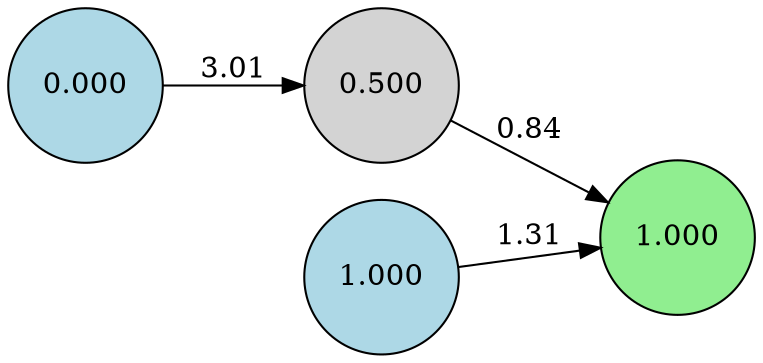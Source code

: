 digraph neat {
  rankdir=LR;
  node [shape=circle];
  node0 [label="0.000", style=filled, fillcolor=lightblue];
  node1 [label="1.000", style=filled, fillcolor=lightblue];
  node42 [label="1.000", style=filled, fillcolor=lightgreen];
  node186 [label="0.500", style=filled, fillcolor=lightgray];
  node0 -> node186 [label="3.01"];
  node186 -> node42 [label="0.84"];
  node1 -> node42 [label="1.31"];
}
